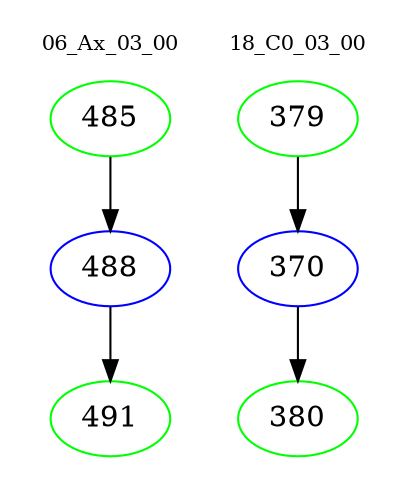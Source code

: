 digraph{
subgraph cluster_0 {
color = white
label = "06_Ax_03_00";
fontsize=10;
T0_485 [label="485", color="green"]
T0_485 -> T0_488 [color="black"]
T0_488 [label="488", color="blue"]
T0_488 -> T0_491 [color="black"]
T0_491 [label="491", color="green"]
}
subgraph cluster_1 {
color = white
label = "18_C0_03_00";
fontsize=10;
T1_379 [label="379", color="green"]
T1_379 -> T1_370 [color="black"]
T1_370 [label="370", color="blue"]
T1_370 -> T1_380 [color="black"]
T1_380 [label="380", color="green"]
}
}
